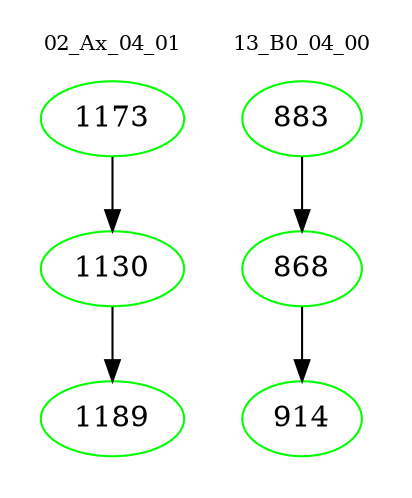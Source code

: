 digraph{
subgraph cluster_0 {
color = white
label = "02_Ax_04_01";
fontsize=10;
T0_1173 [label="1173", color="green"]
T0_1173 -> T0_1130 [color="black"]
T0_1130 [label="1130", color="green"]
T0_1130 -> T0_1189 [color="black"]
T0_1189 [label="1189", color="green"]
}
subgraph cluster_1 {
color = white
label = "13_B0_04_00";
fontsize=10;
T1_883 [label="883", color="green"]
T1_883 -> T1_868 [color="black"]
T1_868 [label="868", color="green"]
T1_868 -> T1_914 [color="black"]
T1_914 [label="914", color="green"]
}
}

